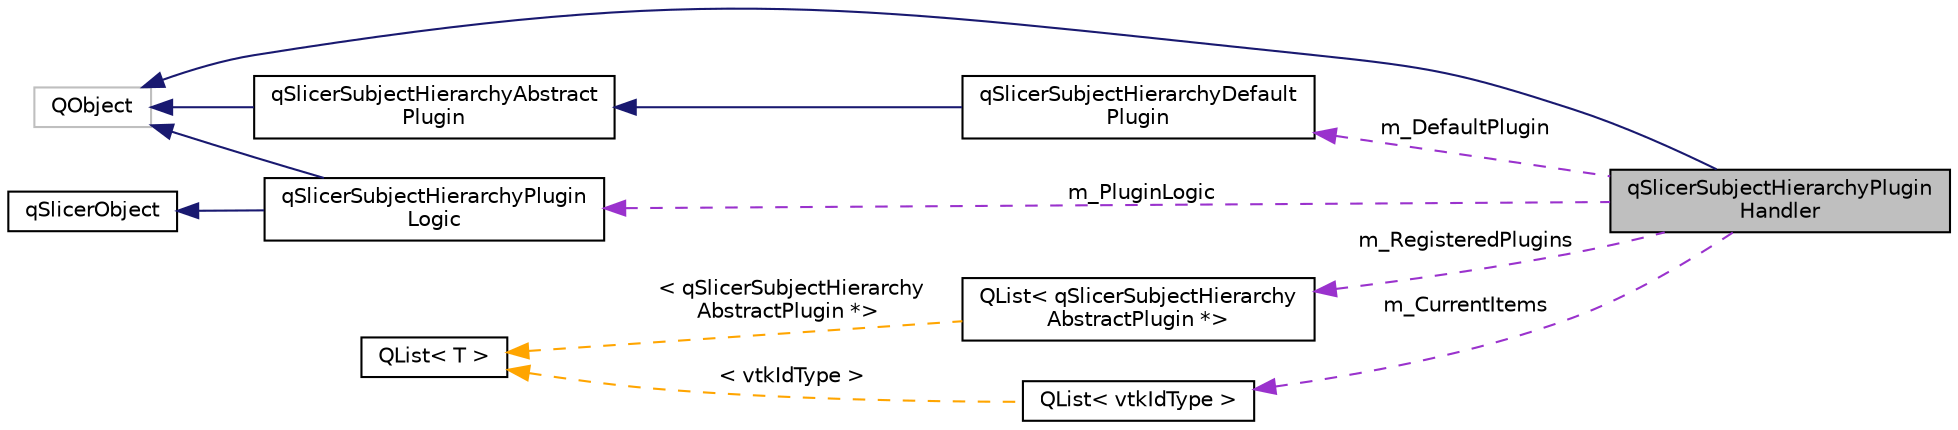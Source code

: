 digraph "qSlicerSubjectHierarchyPluginHandler"
{
  bgcolor="transparent";
  edge [fontname="Helvetica",fontsize="10",labelfontname="Helvetica",labelfontsize="10"];
  node [fontname="Helvetica",fontsize="10",shape=record];
  rankdir="LR";
  Node2 [label="qSlicerSubjectHierarchyPlugin\lHandler",height=0.2,width=0.4,color="black", fillcolor="grey75", style="filled", fontcolor="black"];
  Node3 -> Node2 [dir="back",color="midnightblue",fontsize="10",style="solid",fontname="Helvetica"];
  Node3 [label="QObject",height=0.2,width=0.4,color="grey75"];
  Node4 -> Node2 [dir="back",color="darkorchid3",fontsize="10",style="dashed",label=" m_DefaultPlugin" ,fontname="Helvetica"];
  Node4 [label="qSlicerSubjectHierarchyDefault\lPlugin",height=0.2,width=0.4,color="black",URL="$classqSlicerSubjectHierarchyDefaultPlugin.html",tooltip="Default Subject Hierarchy plugin to exercise features of the abstract plugin. This plugin must not be..."];
  Node5 -> Node4 [dir="back",color="midnightblue",fontsize="10",style="solid",fontname="Helvetica"];
  Node5 [label="qSlicerSubjectHierarchyAbstract\lPlugin",height=0.2,width=0.4,color="black",URL="$classqSlicerSubjectHierarchyAbstractPlugin.html",tooltip="Abstract plugin for handling Subject Hierarchy items. "];
  Node3 -> Node5 [dir="back",color="midnightblue",fontsize="10",style="solid",fontname="Helvetica"];
  Node6 -> Node2 [dir="back",color="darkorchid3",fontsize="10",style="dashed",label=" m_RegisteredPlugins" ,fontname="Helvetica"];
  Node6 [label="QList\< qSlicerSubjectHierarchy\lAbstractPlugin *\>",height=0.2,width=0.4,color="black",URL="$classQList.html"];
  Node7 -> Node6 [dir="back",color="orange",fontsize="10",style="dashed",label=" \< qSlicerSubjectHierarchy\lAbstractPlugin *\>" ,fontname="Helvetica"];
  Node7 [label="QList\< T \>",height=0.2,width=0.4,color="black",URL="$classQList.html"];
  Node8 -> Node2 [dir="back",color="darkorchid3",fontsize="10",style="dashed",label=" m_PluginLogic" ,fontname="Helvetica"];
  Node8 [label="qSlicerSubjectHierarchyPlugin\lLogic",height=0.2,width=0.4,color="black",URL="$classqSlicerSubjectHierarchyPluginLogic.html",tooltip="Qt-based logic class to exercise Qt-related logic functions. The Subject hierarchy plugin mechanism a..."];
  Node3 -> Node8 [dir="back",color="midnightblue",fontsize="10",style="solid",fontname="Helvetica"];
  Node9 -> Node8 [dir="back",color="midnightblue",fontsize="10",style="solid",fontname="Helvetica"];
  Node9 [label="qSlicerObject",height=0.2,width=0.4,color="black",URL="$classqSlicerObject.html"];
  Node10 -> Node2 [dir="back",color="darkorchid3",fontsize="10",style="dashed",label=" m_CurrentItems" ,fontname="Helvetica"];
  Node10 [label="QList\< vtkIdType \>",height=0.2,width=0.4,color="black",URL="$classQList.html"];
  Node7 -> Node10 [dir="back",color="orange",fontsize="10",style="dashed",label=" \< vtkIdType \>" ,fontname="Helvetica"];
}
